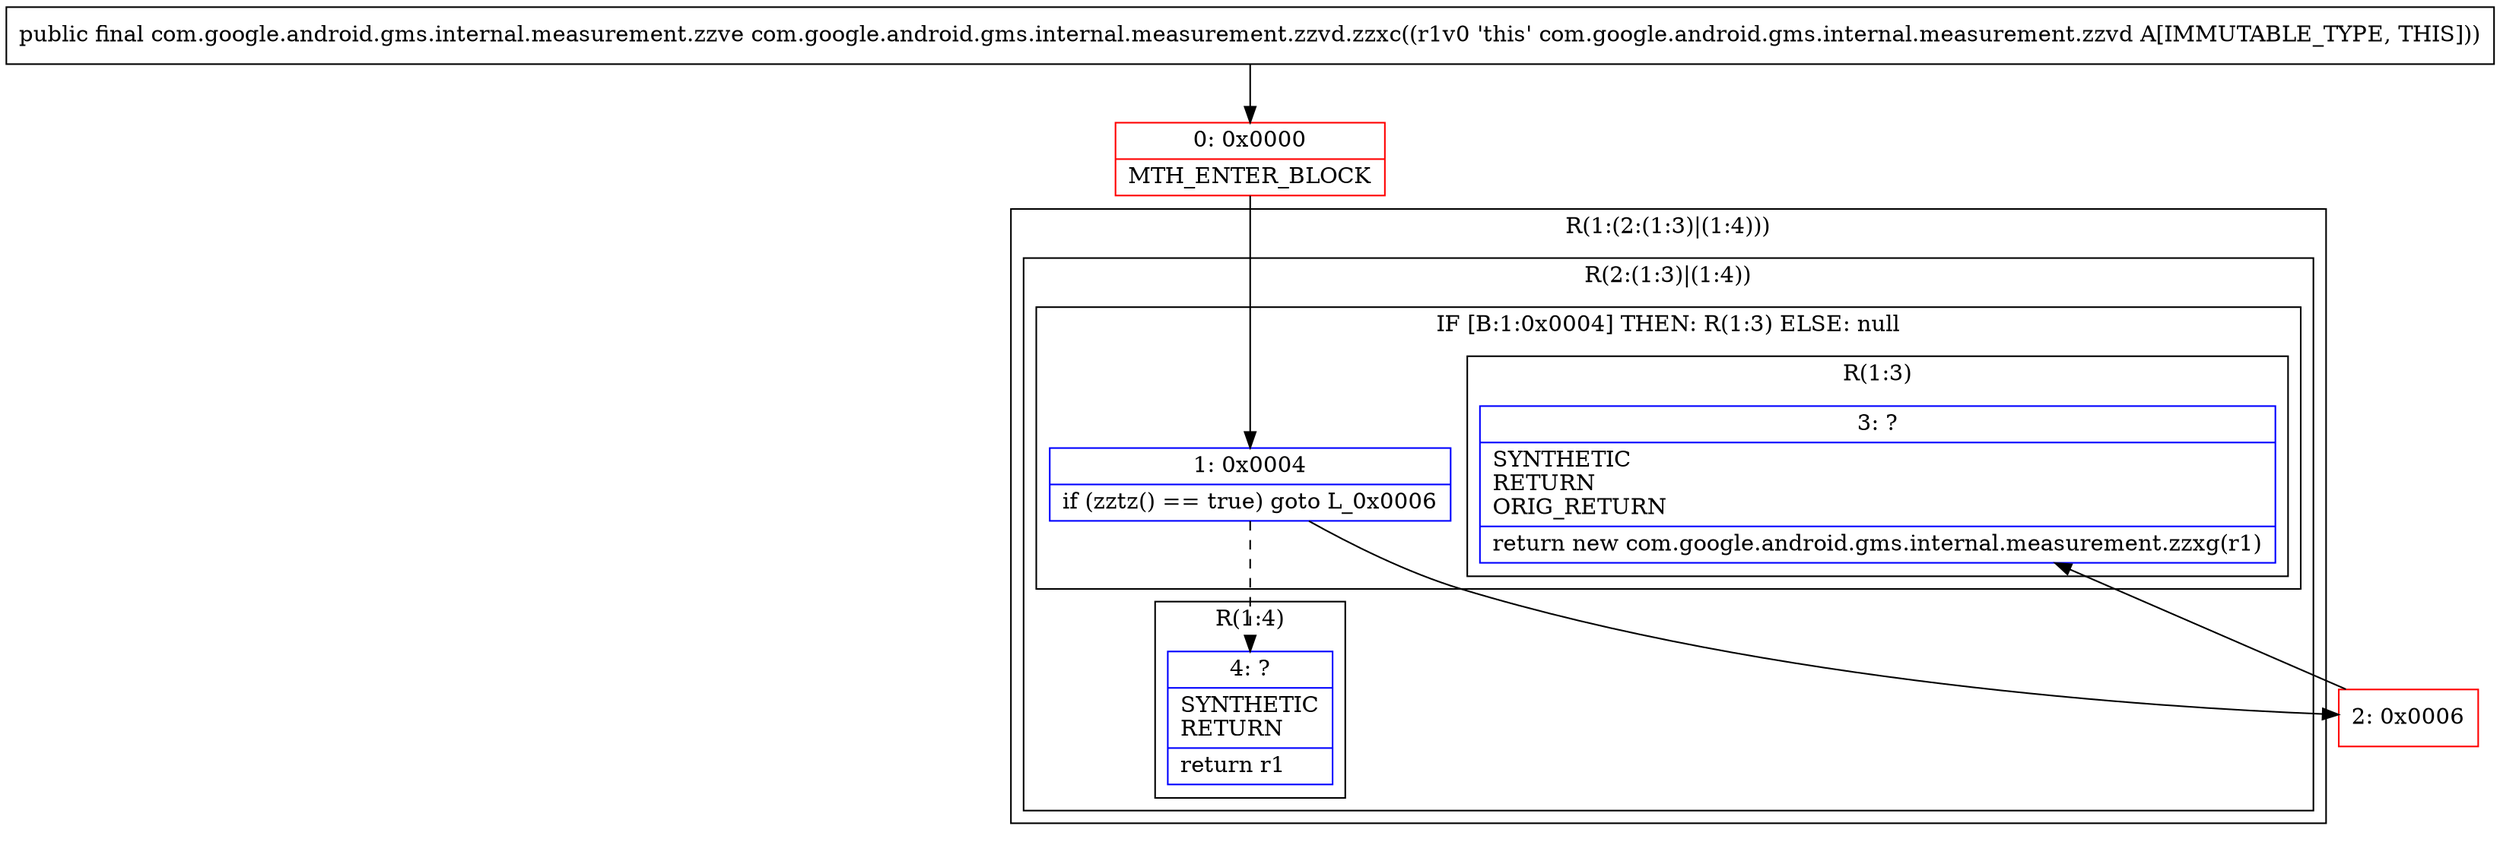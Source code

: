 digraph "CFG forcom.google.android.gms.internal.measurement.zzvd.zzxc()Lcom\/google\/android\/gms\/internal\/measurement\/zzve;" {
subgraph cluster_Region_679173371 {
label = "R(1:(2:(1:3)|(1:4)))";
node [shape=record,color=blue];
subgraph cluster_Region_1900047593 {
label = "R(2:(1:3)|(1:4))";
node [shape=record,color=blue];
subgraph cluster_IfRegion_1208526093 {
label = "IF [B:1:0x0004] THEN: R(1:3) ELSE: null";
node [shape=record,color=blue];
Node_1 [shape=record,label="{1\:\ 0x0004|if (zztz() == true) goto L_0x0006\l}"];
subgraph cluster_Region_918433720 {
label = "R(1:3)";
node [shape=record,color=blue];
Node_3 [shape=record,label="{3\:\ ?|SYNTHETIC\lRETURN\lORIG_RETURN\l|return new com.google.android.gms.internal.measurement.zzxg(r1)\l}"];
}
}
subgraph cluster_Region_1154494736 {
label = "R(1:4)";
node [shape=record,color=blue];
Node_4 [shape=record,label="{4\:\ ?|SYNTHETIC\lRETURN\l|return r1\l}"];
}
}
}
Node_0 [shape=record,color=red,label="{0\:\ 0x0000|MTH_ENTER_BLOCK\l}"];
Node_2 [shape=record,color=red,label="{2\:\ 0x0006}"];
MethodNode[shape=record,label="{public final com.google.android.gms.internal.measurement.zzve com.google.android.gms.internal.measurement.zzvd.zzxc((r1v0 'this' com.google.android.gms.internal.measurement.zzvd A[IMMUTABLE_TYPE, THIS])) }"];
MethodNode -> Node_0;
Node_1 -> Node_2;
Node_1 -> Node_4[style=dashed];
Node_0 -> Node_1;
Node_2 -> Node_3;
}

